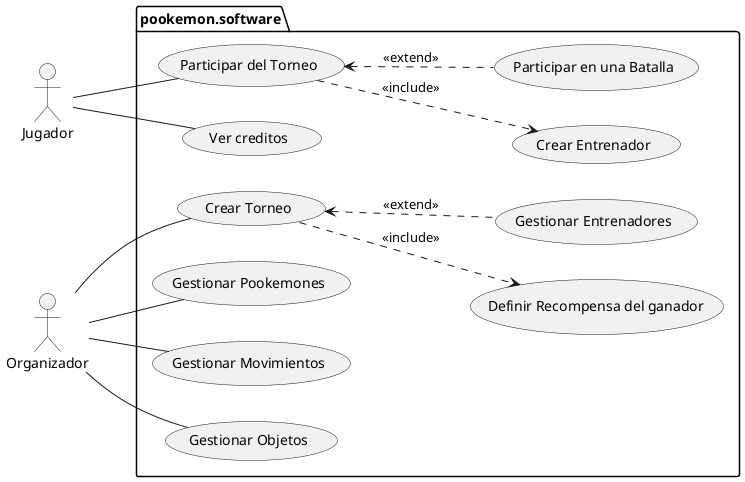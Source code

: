 @startuml casos_de_uso_nivel_0

left to right direction

actor Jugador 
actor Organizador 

package "pookemon.software" {
    
    usecase "Participar del Torneo" as parTor
    usecase "Crear Entrenador" as creEnt
    usecase "Participar en una Batalla" as parBat

    usecase "Ver creditos" as verCre

    usecase "Crear Torneo" as creTor
    usecase "Definir Recompensa del ganador" as defRec
    usecase "Gestionar Pookemones" as gesPoo
    usecase "Gestionar Movimientos" as gesMov
    usecase "Gestionar Entrenadores" as gesEnt
    usecase "Gestionar Objetos" as gesObj
}

Jugador -- verCre

Jugador -- parTor
parTor ..> creEnt:<<include>>

parTor <.. parBat:<<extend>>

Organizador -- creTor
Organizador -- gesPoo
Organizador -- gesObj
Organizador -- gesMov
creTor ..> defRec:<<include>>
creTor <.. gesEnt:<<extend>>

@enduml
